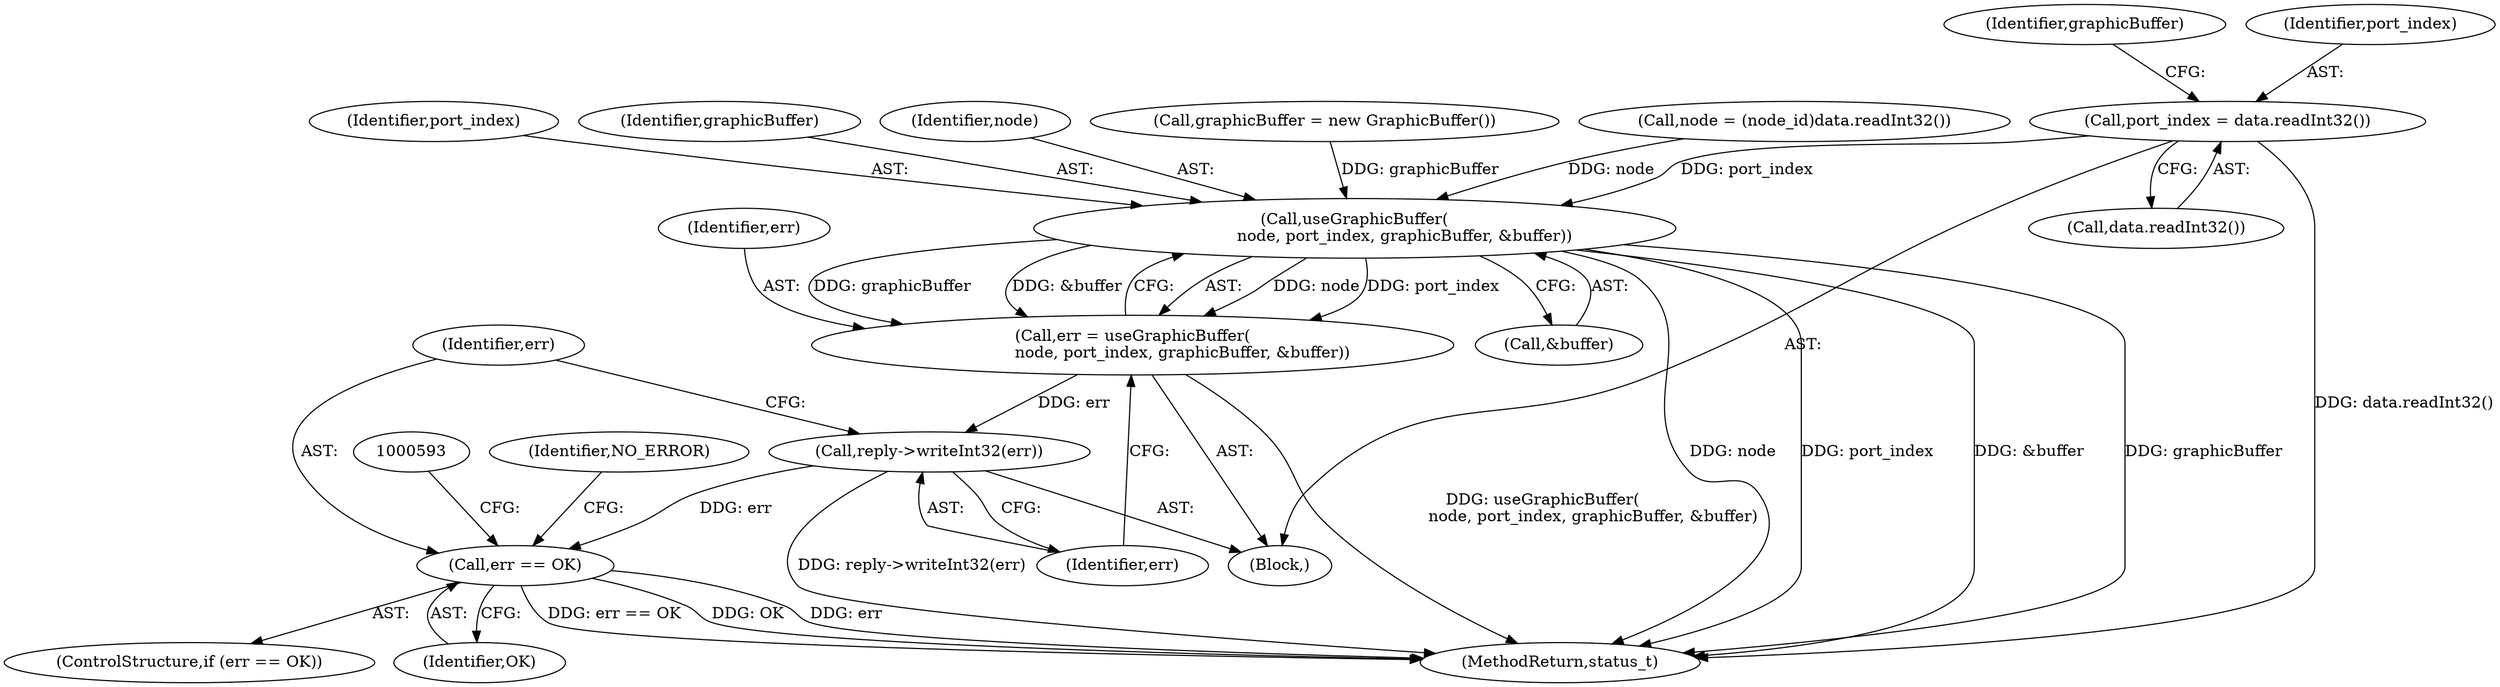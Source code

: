 digraph "0_Android_1171e7c047bf79e7c93342bb6a812c9edd86aa84@API" {
"1000563" [label="(Call,port_index = data.readInt32())"];
"1000578" [label="(Call,useGraphicBuffer(\n                    node, port_index, graphicBuffer, &buffer))"];
"1000576" [label="(Call,err = useGraphicBuffer(\n                    node, port_index, graphicBuffer, &buffer))"];
"1000584" [label="(Call,reply->writeInt32(err))"];
"1000587" [label="(Call,err == OK)"];
"1000582" [label="(Call,&buffer)"];
"1000584" [label="(Call,reply->writeInt32(err))"];
"1000568" [label="(Identifier,graphicBuffer)"];
"1000551" [label="(Block,)"];
"1000565" [label="(Call,data.readInt32())"];
"1000578" [label="(Call,useGraphicBuffer(\n                    node, port_index, graphicBuffer, &buffer))"];
"1000585" [label="(Identifier,err)"];
"1000563" [label="(Call,port_index = data.readInt32())"];
"1000564" [label="(Identifier,port_index)"];
"1000579" [label="(Identifier,node)"];
"1001075" [label="(MethodReturn,status_t)"];
"1000567" [label="(Call,graphicBuffer = new GraphicBuffer())"];
"1000557" [label="(Call,node = (node_id)data.readInt32())"];
"1000596" [label="(Identifier,NO_ERROR)"];
"1000580" [label="(Identifier,port_index)"];
"1000587" [label="(Call,err == OK)"];
"1000588" [label="(Identifier,err)"];
"1000581" [label="(Identifier,graphicBuffer)"];
"1000589" [label="(Identifier,OK)"];
"1000576" [label="(Call,err = useGraphicBuffer(\n                    node, port_index, graphicBuffer, &buffer))"];
"1000586" [label="(ControlStructure,if (err == OK))"];
"1000577" [label="(Identifier,err)"];
"1000563" -> "1000551"  [label="AST: "];
"1000563" -> "1000565"  [label="CFG: "];
"1000564" -> "1000563"  [label="AST: "];
"1000565" -> "1000563"  [label="AST: "];
"1000568" -> "1000563"  [label="CFG: "];
"1000563" -> "1001075"  [label="DDG: data.readInt32()"];
"1000563" -> "1000578"  [label="DDG: port_index"];
"1000578" -> "1000576"  [label="AST: "];
"1000578" -> "1000582"  [label="CFG: "];
"1000579" -> "1000578"  [label="AST: "];
"1000580" -> "1000578"  [label="AST: "];
"1000581" -> "1000578"  [label="AST: "];
"1000582" -> "1000578"  [label="AST: "];
"1000576" -> "1000578"  [label="CFG: "];
"1000578" -> "1001075"  [label="DDG: node"];
"1000578" -> "1001075"  [label="DDG: port_index"];
"1000578" -> "1001075"  [label="DDG: &buffer"];
"1000578" -> "1001075"  [label="DDG: graphicBuffer"];
"1000578" -> "1000576"  [label="DDG: node"];
"1000578" -> "1000576"  [label="DDG: port_index"];
"1000578" -> "1000576"  [label="DDG: graphicBuffer"];
"1000578" -> "1000576"  [label="DDG: &buffer"];
"1000557" -> "1000578"  [label="DDG: node"];
"1000567" -> "1000578"  [label="DDG: graphicBuffer"];
"1000576" -> "1000551"  [label="AST: "];
"1000577" -> "1000576"  [label="AST: "];
"1000585" -> "1000576"  [label="CFG: "];
"1000576" -> "1001075"  [label="DDG: useGraphicBuffer(\n                    node, port_index, graphicBuffer, &buffer)"];
"1000576" -> "1000584"  [label="DDG: err"];
"1000584" -> "1000551"  [label="AST: "];
"1000584" -> "1000585"  [label="CFG: "];
"1000585" -> "1000584"  [label="AST: "];
"1000588" -> "1000584"  [label="CFG: "];
"1000584" -> "1001075"  [label="DDG: reply->writeInt32(err)"];
"1000584" -> "1000587"  [label="DDG: err"];
"1000587" -> "1000586"  [label="AST: "];
"1000587" -> "1000589"  [label="CFG: "];
"1000588" -> "1000587"  [label="AST: "];
"1000589" -> "1000587"  [label="AST: "];
"1000593" -> "1000587"  [label="CFG: "];
"1000596" -> "1000587"  [label="CFG: "];
"1000587" -> "1001075"  [label="DDG: OK"];
"1000587" -> "1001075"  [label="DDG: err"];
"1000587" -> "1001075"  [label="DDG: err == OK"];
}
